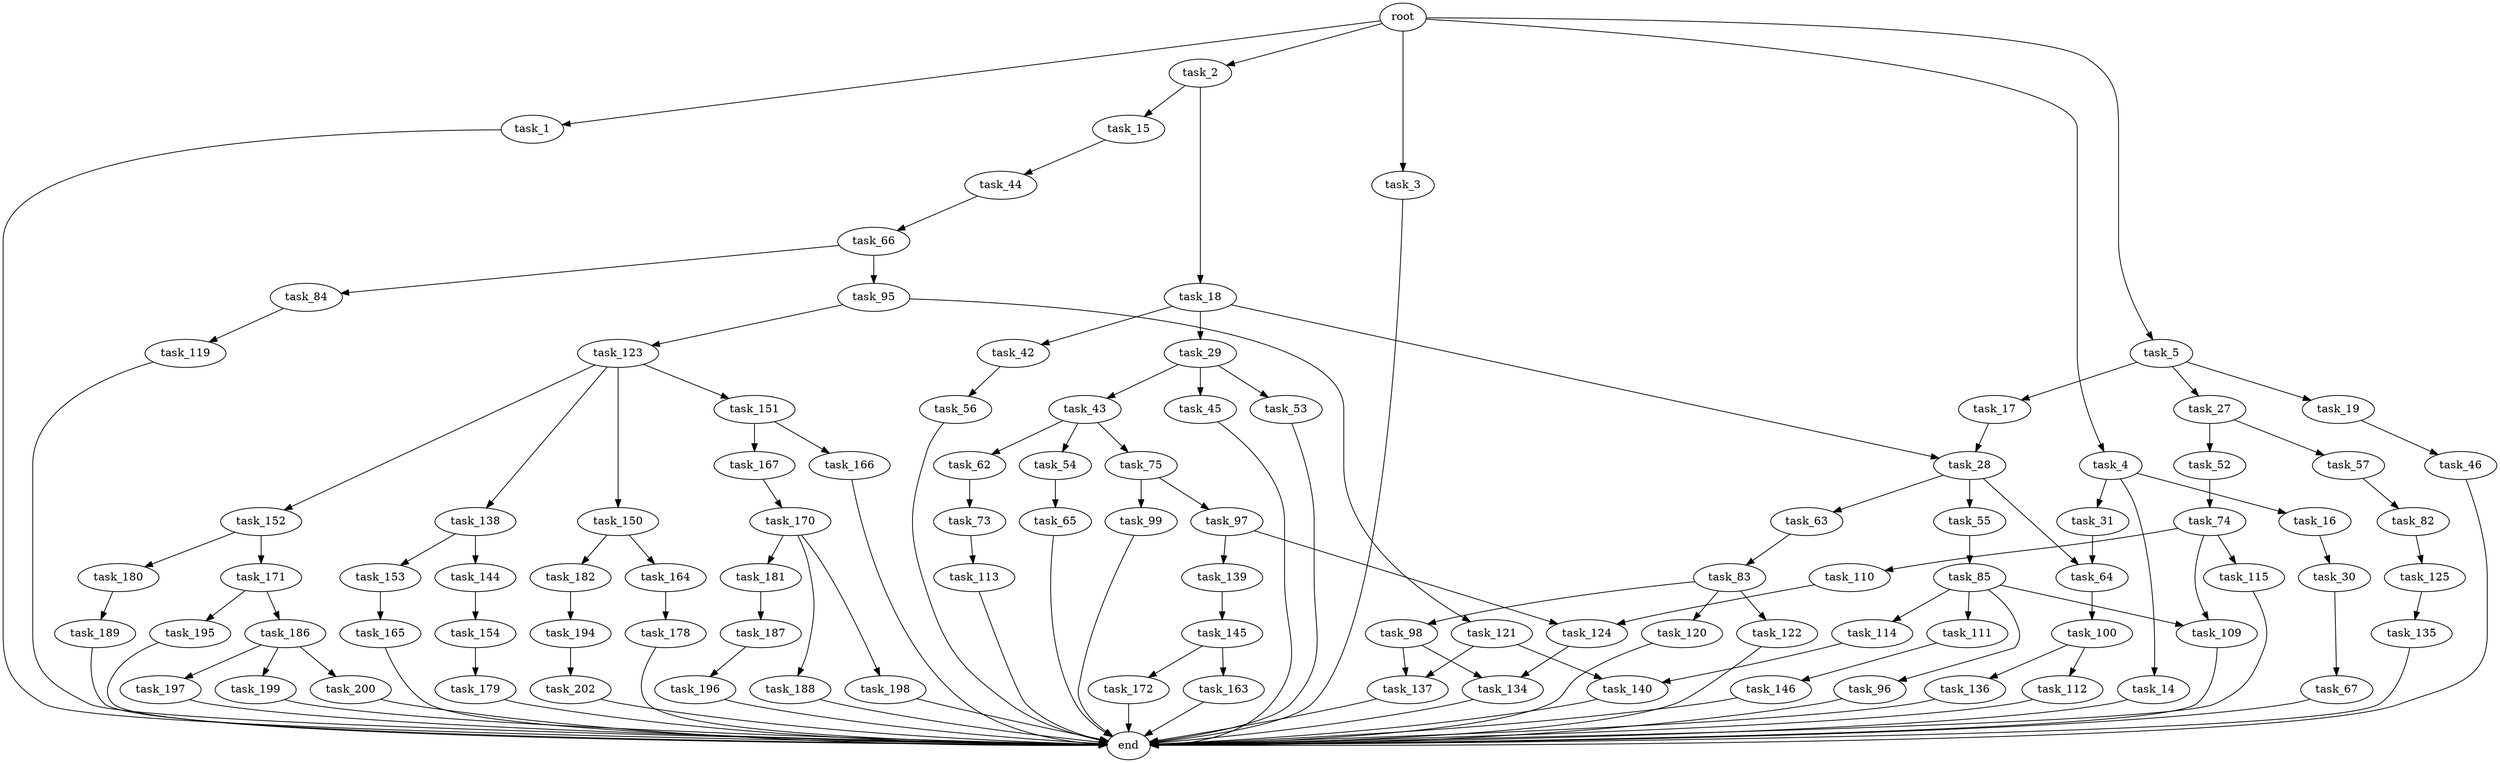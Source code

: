 digraph G {
  root [size="0.000000"];
  task_1 [size="7942290199.000000"];
  task_2 [size="549755813888.000000"];
  task_3 [size="52273143150.000000"];
  task_4 [size="1073741824000.000000"];
  task_5 [size="4055922406.000000"];
  task_14 [size="8800985206.000000"];
  task_15 [size="231928233984.000000"];
  task_16 [size="231928233984.000000"];
  task_17 [size="281763461257.000000"];
  task_18 [size="138238251359.000000"];
  task_19 [size="3958596082.000000"];
  task_27 [size="549755813888.000000"];
  task_28 [size="368293445632.000000"];
  task_29 [size="458351365966.000000"];
  task_30 [size="193763371086.000000"];
  task_31 [size="9541444753.000000"];
  task_42 [size="538237385536.000000"];
  task_43 [size="49837594803.000000"];
  task_44 [size="49446238240.000000"];
  task_45 [size="140434663228.000000"];
  task_46 [size="1073741824000.000000"];
  task_52 [size="2532332672.000000"];
  task_53 [size="134217728000.000000"];
  task_54 [size="782757789696.000000"];
  task_55 [size="766765568067.000000"];
  task_56 [size="15503244133.000000"];
  task_57 [size="231928233984.000000"];
  task_62 [size="1078213278741.000000"];
  task_63 [size="263531639158.000000"];
  task_64 [size="549755813888.000000"];
  task_65 [size="7383136997.000000"];
  task_66 [size="80711148537.000000"];
  task_67 [size="24665444346.000000"];
  task_73 [size="18811512236.000000"];
  task_74 [size="782757789696.000000"];
  task_75 [size="4560598243.000000"];
  task_82 [size="68719476736.000000"];
  task_83 [size="13078353553.000000"];
  task_84 [size="28161265081.000000"];
  task_85 [size="81420614991.000000"];
  task_95 [size="31031984354.000000"];
  task_96 [size="10290882332.000000"];
  task_97 [size="1230322925.000000"];
  task_98 [size="50980728104.000000"];
  task_99 [size="699641039089.000000"];
  task_100 [size="68719476736.000000"];
  task_109 [size="2360965655.000000"];
  task_110 [size="1073741824000.000000"];
  task_111 [size="777709748743.000000"];
  task_112 [size="28991029248.000000"];
  task_113 [size="28991029248.000000"];
  task_114 [size="100579946358.000000"];
  task_115 [size="620955200627.000000"];
  task_119 [size="602595470884.000000"];
  task_120 [size="22522177880.000000"];
  task_121 [size="376622414843.000000"];
  task_122 [size="2734217699.000000"];
  task_123 [size="68719476736.000000"];
  task_124 [size="4631866121.000000"];
  task_125 [size="302801316296.000000"];
  task_134 [size="134217728000.000000"];
  task_135 [size="18677804741.000000"];
  task_136 [size="8614107453.000000"];
  task_137 [size="108440185411.000000"];
  task_138 [size="782757789696.000000"];
  task_139 [size="15336879015.000000"];
  task_140 [size="231928233984.000000"];
  task_144 [size="18047367454.000000"];
  task_145 [size="1073741824000.000000"];
  task_146 [size="133790170919.000000"];
  task_150 [size="767411739402.000000"];
  task_151 [size="436668689991.000000"];
  task_152 [size="606448315368.000000"];
  task_153 [size="35395247945.000000"];
  task_154 [size="7117471069.000000"];
  task_163 [size="549755813888.000000"];
  task_164 [size="368293445632.000000"];
  task_165 [size="227552036986.000000"];
  task_166 [size="463136725827.000000"];
  task_167 [size="68719476736.000000"];
  task_170 [size="68719476736.000000"];
  task_171 [size="8965442821.000000"];
  task_172 [size="90454415719.000000"];
  task_178 [size="715551845248.000000"];
  task_179 [size="134217728000.000000"];
  task_180 [size="78406271129.000000"];
  task_181 [size="1630218650.000000"];
  task_182 [size="549755813888.000000"];
  task_186 [size="35703888125.000000"];
  task_187 [size="8589934592.000000"];
  task_188 [size="40475216517.000000"];
  task_189 [size="835170751828.000000"];
  task_194 [size="134217728000.000000"];
  task_195 [size="3929187074.000000"];
  task_196 [size="549755813888.000000"];
  task_197 [size="28991029248.000000"];
  task_198 [size="50268407876.000000"];
  task_199 [size="399253569.000000"];
  task_200 [size="523453773.000000"];
  task_202 [size="134217728000.000000"];
  end [size="0.000000"];

  root -> task_1 [size="1.000000"];
  root -> task_2 [size="1.000000"];
  root -> task_3 [size="1.000000"];
  root -> task_4 [size="1.000000"];
  root -> task_5 [size="1.000000"];
  task_1 -> end [size="1.000000"];
  task_2 -> task_15 [size="536870912.000000"];
  task_2 -> task_18 [size="536870912.000000"];
  task_3 -> end [size="1.000000"];
  task_4 -> task_14 [size="838860800.000000"];
  task_4 -> task_16 [size="838860800.000000"];
  task_4 -> task_31 [size="838860800.000000"];
  task_5 -> task_17 [size="75497472.000000"];
  task_5 -> task_19 [size="75497472.000000"];
  task_5 -> task_27 [size="75497472.000000"];
  task_14 -> end [size="1.000000"];
  task_15 -> task_44 [size="301989888.000000"];
  task_16 -> task_30 [size="301989888.000000"];
  task_17 -> task_28 [size="209715200.000000"];
  task_18 -> task_28 [size="134217728.000000"];
  task_18 -> task_29 [size="134217728.000000"];
  task_18 -> task_42 [size="134217728.000000"];
  task_19 -> task_46 [size="75497472.000000"];
  task_27 -> task_52 [size="536870912.000000"];
  task_27 -> task_57 [size="536870912.000000"];
  task_28 -> task_55 [size="411041792.000000"];
  task_28 -> task_63 [size="411041792.000000"];
  task_28 -> task_64 [size="411041792.000000"];
  task_29 -> task_43 [size="838860800.000000"];
  task_29 -> task_45 [size="838860800.000000"];
  task_29 -> task_53 [size="838860800.000000"];
  task_30 -> task_67 [size="301989888.000000"];
  task_31 -> task_64 [size="301989888.000000"];
  task_42 -> task_56 [size="411041792.000000"];
  task_43 -> task_54 [size="838860800.000000"];
  task_43 -> task_62 [size="838860800.000000"];
  task_43 -> task_75 [size="838860800.000000"];
  task_44 -> task_66 [size="838860800.000000"];
  task_45 -> end [size="1.000000"];
  task_46 -> end [size="1.000000"];
  task_52 -> task_74 [size="134217728.000000"];
  task_53 -> end [size="1.000000"];
  task_54 -> task_65 [size="679477248.000000"];
  task_55 -> task_85 [size="838860800.000000"];
  task_56 -> end [size="1.000000"];
  task_57 -> task_82 [size="301989888.000000"];
  task_62 -> task_73 [size="838860800.000000"];
  task_63 -> task_83 [size="679477248.000000"];
  task_64 -> task_100 [size="536870912.000000"];
  task_65 -> end [size="1.000000"];
  task_66 -> task_84 [size="134217728.000000"];
  task_66 -> task_95 [size="134217728.000000"];
  task_67 -> end [size="1.000000"];
  task_73 -> task_113 [size="301989888.000000"];
  task_74 -> task_109 [size="679477248.000000"];
  task_74 -> task_110 [size="679477248.000000"];
  task_74 -> task_115 [size="679477248.000000"];
  task_75 -> task_97 [size="75497472.000000"];
  task_75 -> task_99 [size="75497472.000000"];
  task_82 -> task_125 [size="134217728.000000"];
  task_83 -> task_98 [size="411041792.000000"];
  task_83 -> task_120 [size="411041792.000000"];
  task_83 -> task_122 [size="411041792.000000"];
  task_84 -> task_119 [size="134217728.000000"];
  task_85 -> task_96 [size="75497472.000000"];
  task_85 -> task_109 [size="75497472.000000"];
  task_85 -> task_111 [size="75497472.000000"];
  task_85 -> task_114 [size="75497472.000000"];
  task_95 -> task_121 [size="134217728.000000"];
  task_95 -> task_123 [size="134217728.000000"];
  task_96 -> end [size="1.000000"];
  task_97 -> task_124 [size="75497472.000000"];
  task_97 -> task_139 [size="75497472.000000"];
  task_98 -> task_134 [size="75497472.000000"];
  task_98 -> task_137 [size="75497472.000000"];
  task_99 -> end [size="1.000000"];
  task_100 -> task_112 [size="134217728.000000"];
  task_100 -> task_136 [size="134217728.000000"];
  task_109 -> end [size="1.000000"];
  task_110 -> task_124 [size="838860800.000000"];
  task_111 -> task_146 [size="536870912.000000"];
  task_112 -> end [size="1.000000"];
  task_113 -> end [size="1.000000"];
  task_114 -> task_140 [size="75497472.000000"];
  task_115 -> end [size="1.000000"];
  task_119 -> end [size="1.000000"];
  task_120 -> end [size="1.000000"];
  task_121 -> task_137 [size="301989888.000000"];
  task_121 -> task_140 [size="301989888.000000"];
  task_122 -> end [size="1.000000"];
  task_123 -> task_138 [size="134217728.000000"];
  task_123 -> task_150 [size="134217728.000000"];
  task_123 -> task_151 [size="134217728.000000"];
  task_123 -> task_152 [size="134217728.000000"];
  task_124 -> task_134 [size="75497472.000000"];
  task_125 -> task_135 [size="838860800.000000"];
  task_134 -> end [size="1.000000"];
  task_135 -> end [size="1.000000"];
  task_136 -> end [size="1.000000"];
  task_137 -> end [size="1.000000"];
  task_138 -> task_144 [size="679477248.000000"];
  task_138 -> task_153 [size="679477248.000000"];
  task_139 -> task_145 [size="301989888.000000"];
  task_140 -> end [size="1.000000"];
  task_144 -> task_154 [size="33554432.000000"];
  task_145 -> task_163 [size="838860800.000000"];
  task_145 -> task_172 [size="838860800.000000"];
  task_146 -> end [size="1.000000"];
  task_150 -> task_164 [size="679477248.000000"];
  task_150 -> task_182 [size="679477248.000000"];
  task_151 -> task_166 [size="838860800.000000"];
  task_151 -> task_167 [size="838860800.000000"];
  task_152 -> task_171 [size="411041792.000000"];
  task_152 -> task_180 [size="411041792.000000"];
  task_153 -> task_165 [size="838860800.000000"];
  task_154 -> task_179 [size="134217728.000000"];
  task_163 -> end [size="1.000000"];
  task_164 -> task_178 [size="411041792.000000"];
  task_165 -> end [size="1.000000"];
  task_166 -> end [size="1.000000"];
  task_167 -> task_170 [size="134217728.000000"];
  task_170 -> task_181 [size="134217728.000000"];
  task_170 -> task_188 [size="134217728.000000"];
  task_170 -> task_198 [size="134217728.000000"];
  task_171 -> task_186 [size="838860800.000000"];
  task_171 -> task_195 [size="838860800.000000"];
  task_172 -> end [size="1.000000"];
  task_178 -> end [size="1.000000"];
  task_179 -> end [size="1.000000"];
  task_180 -> task_189 [size="75497472.000000"];
  task_181 -> task_187 [size="33554432.000000"];
  task_182 -> task_194 [size="536870912.000000"];
  task_186 -> task_197 [size="134217728.000000"];
  task_186 -> task_199 [size="134217728.000000"];
  task_186 -> task_200 [size="134217728.000000"];
  task_187 -> task_196 [size="33554432.000000"];
  task_188 -> end [size="1.000000"];
  task_189 -> end [size="1.000000"];
  task_194 -> task_202 [size="209715200.000000"];
  task_195 -> end [size="1.000000"];
  task_196 -> end [size="1.000000"];
  task_197 -> end [size="1.000000"];
  task_198 -> end [size="1.000000"];
  task_199 -> end [size="1.000000"];
  task_200 -> end [size="1.000000"];
  task_202 -> end [size="1.000000"];
}
